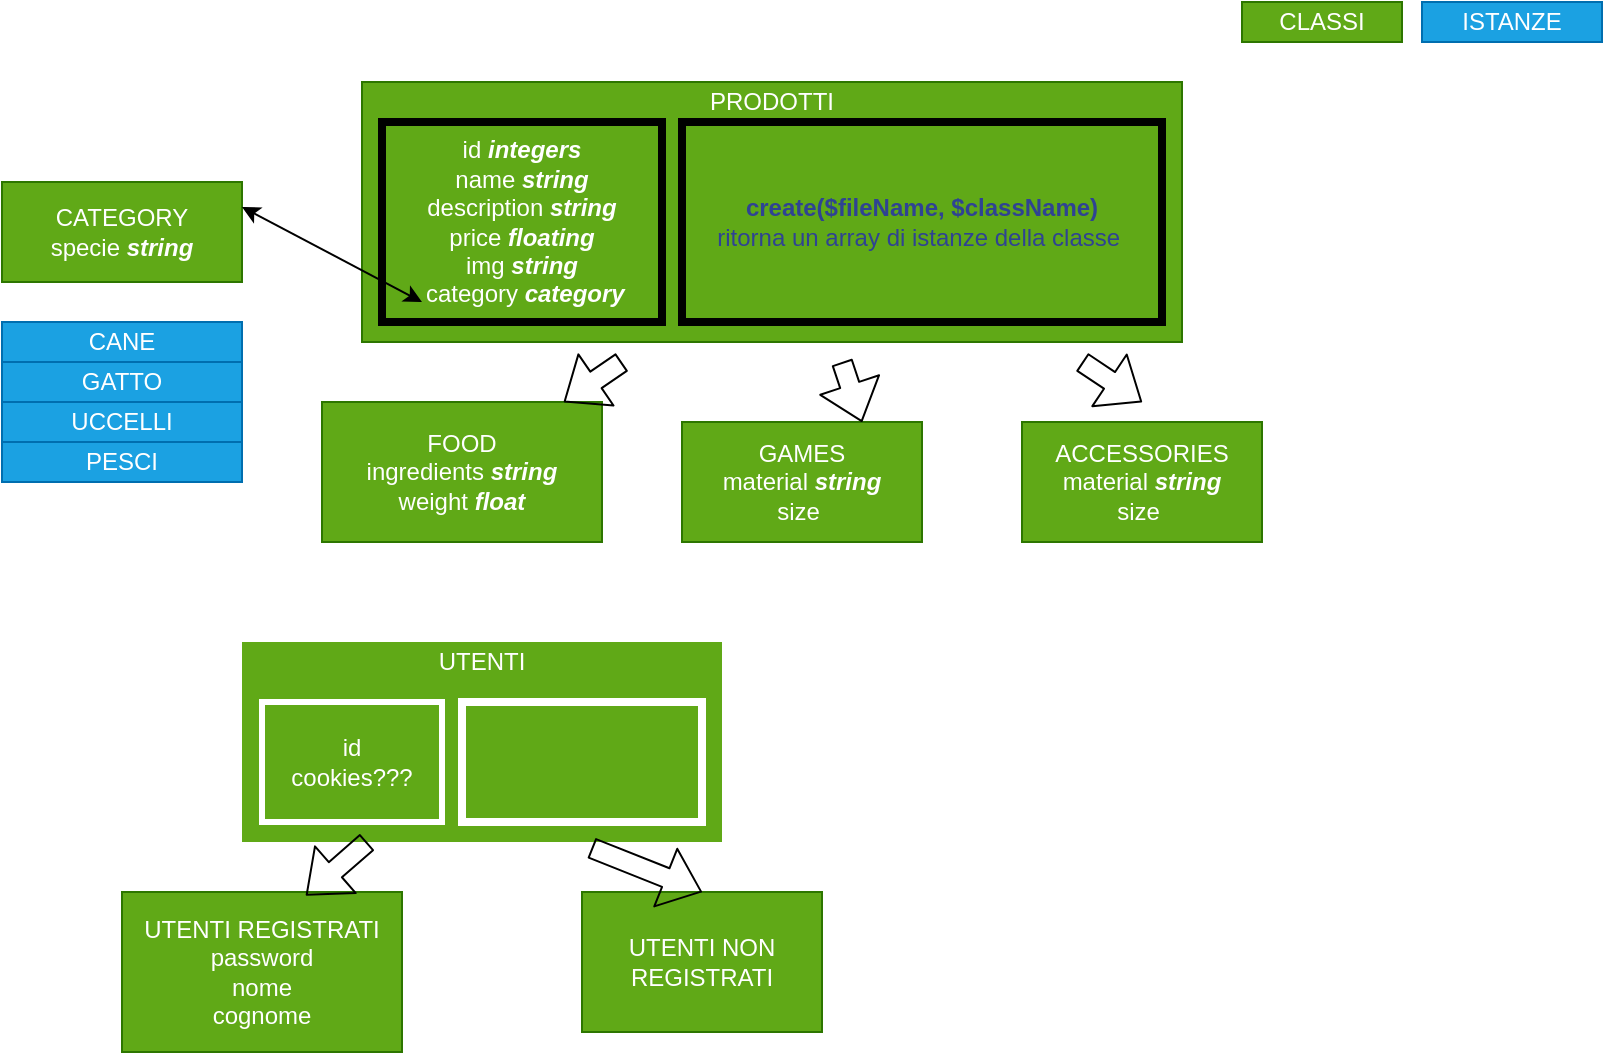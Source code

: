 <mxfile>
    <diagram id="0DfVgZLiSyY7PZttRIFc" name="Page-1">
        <mxGraphModel dx="1002" dy="563" grid="1" gridSize="10" guides="1" tooltips="1" connect="1" arrows="1" fold="1" page="1" pageScale="1" pageWidth="850" pageHeight="1100" math="0" shadow="0">
            <root>
                <mxCell id="0"/>
                <mxCell id="1" parent="0"/>
                <mxCell id="39" value="" style="rounded=0;whiteSpace=wrap;html=1;strokeColor=none;strokeWidth=3;fontColor=#ffffff;fillColor=#60a917;" vertex="1" parent="1">
                    <mxGeometry x="160" y="330" width="240" height="100" as="geometry"/>
                </mxCell>
                <mxCell id="2" value="&lt;b style=&quot;font-style: italic;&quot;&gt;&lt;br&gt;&lt;/b&gt;" style="rounded=0;whiteSpace=wrap;html=1;fillColor=#60a917;fontColor=#ffffff;strokeColor=#2D7600;" vertex="1" parent="1">
                    <mxGeometry x="220" y="50" width="410" height="130" as="geometry"/>
                </mxCell>
                <mxCell id="3" value="FOOD&lt;br&gt;ingredients &lt;b&gt;&lt;i&gt;string&lt;/i&gt;&lt;/b&gt;&lt;br&gt;weight&lt;b&gt; &lt;i style=&quot;&quot;&gt;float&lt;/i&gt;&lt;/b&gt;" style="rounded=0;whiteSpace=wrap;html=1;fillColor=#60a917;fontColor=#ffffff;strokeColor=#2D7600;" vertex="1" parent="1">
                    <mxGeometry x="200" y="210" width="140" height="70" as="geometry"/>
                </mxCell>
                <mxCell id="4" value="GAMES&lt;br&gt;material &lt;b&gt;&lt;i&gt;string&lt;/i&gt;&lt;/b&gt;&lt;br&gt;size&amp;nbsp;" style="rounded=0;whiteSpace=wrap;html=1;fillColor=#60a917;fontColor=#ffffff;strokeColor=#2D7600;" vertex="1" parent="1">
                    <mxGeometry x="380" y="220" width="120" height="60" as="geometry"/>
                </mxCell>
                <mxCell id="5" value="ACCESSORIES&lt;br&gt;material&amp;nbsp;&lt;b&gt;&lt;i&gt;string&lt;/i&gt;&lt;/b&gt;&lt;br&gt;size&amp;nbsp;" style="rounded=0;whiteSpace=wrap;html=1;fillColor=#60a917;fontColor=#ffffff;strokeColor=#2D7600;" vertex="1" parent="1">
                    <mxGeometry x="550" y="220" width="120" height="60" as="geometry"/>
                </mxCell>
                <mxCell id="6" value="CLASSI" style="rounded=0;whiteSpace=wrap;html=1;fillColor=#60a917;fontColor=#ffffff;strokeColor=#2D7600;" vertex="1" parent="1">
                    <mxGeometry x="660" y="10" width="80" height="20" as="geometry"/>
                </mxCell>
                <mxCell id="11" value="" style="shape=flexArrow;endArrow=classic;html=1;fontColor=#FFFFFF;" edge="1" parent="1" source="2">
                    <mxGeometry width="50" height="50" relative="1" as="geometry">
                        <mxPoint x="450" y="230" as="sourcePoint"/>
                        <mxPoint x="500" y="180" as="targetPoint"/>
                    </mxGeometry>
                </mxCell>
                <mxCell id="14" value="CATEGORY&lt;br&gt;specie &lt;b&gt;&lt;i&gt;string&lt;/i&gt;&lt;/b&gt;" style="rounded=0;whiteSpace=wrap;html=1;fontColor=#ffffff;fillColor=#60a917;strokeColor=#2D7600;" vertex="1" parent="1">
                    <mxGeometry x="40" y="100" width="120" height="50" as="geometry"/>
                </mxCell>
                <mxCell id="16" value="ISTANZE" style="rounded=0;whiteSpace=wrap;html=1;fontColor=#ffffff;fillColor=#1ba1e2;strokeColor=#006EAF;" vertex="1" parent="1">
                    <mxGeometry x="750" y="10" width="90" height="20" as="geometry"/>
                </mxCell>
                <mxCell id="17" value="CANE" style="rounded=0;whiteSpace=wrap;html=1;fontColor=#ffffff;fillColor=#1ba1e2;strokeColor=#006EAF;" vertex="1" parent="1">
                    <mxGeometry x="40" y="170" width="120" height="20" as="geometry"/>
                </mxCell>
                <mxCell id="18" value="GATTO" style="rounded=0;whiteSpace=wrap;html=1;fontColor=#ffffff;fillColor=#1ba1e2;strokeColor=#006EAF;" vertex="1" parent="1">
                    <mxGeometry x="40" y="190" width="120" height="20" as="geometry"/>
                </mxCell>
                <mxCell id="19" value="UCCELLI" style="rounded=0;whiteSpace=wrap;html=1;fontColor=#ffffff;fillColor=#1ba1e2;strokeColor=#006EAF;" vertex="1" parent="1">
                    <mxGeometry x="40" y="210" width="120" height="20" as="geometry"/>
                </mxCell>
                <mxCell id="20" value="PESCI" style="rounded=0;whiteSpace=wrap;html=1;fontColor=#ffffff;fillColor=#1ba1e2;strokeColor=#006EAF;" vertex="1" parent="1">
                    <mxGeometry x="40" y="230" width="120" height="20" as="geometry"/>
                </mxCell>
                <mxCell id="21" value="id&lt;br&gt;cookies???" style="rounded=0;whiteSpace=wrap;html=1;fontColor=#ffffff;fillColor=#60a917;strokeColor=#FFFFFF;perimeterSpacing=3;strokeWidth=3;" vertex="1" parent="1">
                    <mxGeometry x="170" y="360" width="90" height="60" as="geometry"/>
                </mxCell>
                <mxCell id="22" value="UTENTI REGISTRATI&lt;br&gt;password&lt;br&gt;nome&lt;br&gt;cognome" style="rounded=0;whiteSpace=wrap;html=1;fontColor=#ffffff;fillColor=#60a917;strokeColor=#2D7600;" vertex="1" parent="1">
                    <mxGeometry x="100" y="455" width="140" height="80" as="geometry"/>
                </mxCell>
                <mxCell id="23" value="UTENTI NON REGISTRATI" style="rounded=0;whiteSpace=wrap;html=1;fontColor=#ffffff;fillColor=#60a917;strokeColor=#2D7600;" vertex="1" parent="1">
                    <mxGeometry x="330" y="455" width="120" height="70" as="geometry"/>
                </mxCell>
                <mxCell id="28" value="id&amp;nbsp;&lt;i&gt;&lt;b&gt;integers&lt;/b&gt;&lt;/i&gt;&lt;br&gt;name&amp;nbsp;&lt;i&gt;&lt;b&gt;string&lt;/b&gt;&lt;/i&gt;&lt;br&gt;description&amp;nbsp;&lt;i&gt;&lt;b&gt;string&lt;/b&gt;&lt;/i&gt;&lt;br&gt;price&amp;nbsp;&lt;i&gt;&lt;b&gt;floating&lt;/b&gt;&lt;br&gt;&lt;/i&gt;img&amp;nbsp;&lt;b style=&quot;font-style: italic;&quot;&gt;string&lt;br&gt;&amp;nbsp;&lt;/b&gt;category&amp;nbsp;&lt;b style=&quot;font-style: italic;&quot;&gt;category&lt;/b&gt;" style="rounded=0;whiteSpace=wrap;html=1;fontColor=#ffffff;fillColor=#60a917;strokeColor=default;strokeWidth=4;perimeterSpacing=7;" vertex="1" parent="1">
                    <mxGeometry x="230" y="70" width="140" height="100" as="geometry"/>
                </mxCell>
                <mxCell id="29" value="&lt;font color=&quot;#2f4393&quot;&gt;&lt;b&gt;create($fileName, $className)&lt;/b&gt;&lt;br&gt;ritorna un array di istanze della classe&amp;nbsp;&lt;br&gt;&lt;/font&gt;" style="rounded=0;whiteSpace=wrap;html=1;fontColor=#ffffff;fillColor=#60a917;strokeColor=default;strokeWidth=4;perimeterSpacing=7;" vertex="1" parent="1">
                    <mxGeometry x="380" y="70" width="240" height="100" as="geometry"/>
                </mxCell>
                <mxCell id="32" value="PRODOTTI" style="rounded=0;whiteSpace=wrap;html=1;strokeColor=none;strokeWidth=4;fontColor=#ffffff;fillColor=#60a917;movable=0;resizable=0;rotatable=0;deletable=0;editable=0;connectable=0;" vertex="1" parent="1">
                    <mxGeometry x="365" y="60" width="120" as="geometry"/>
                </mxCell>
                <mxCell id="34" value="" style="endArrow=classic;startArrow=classic;html=1;fontColor=#FFFFFF;exitX=1;exitY=0.25;exitDx=0;exitDy=0;" edge="1" parent="1" source="14">
                    <mxGeometry width="50" height="50" relative="1" as="geometry">
                        <mxPoint x="210" y="210" as="sourcePoint"/>
                        <mxPoint x="250" y="160" as="targetPoint"/>
                    </mxGeometry>
                </mxCell>
                <mxCell id="36" value="" style="shape=flexArrow;endArrow=classic;html=1;fontColor=#FFFFFF;" edge="1" parent="1" target="3">
                    <mxGeometry width="50" height="50" relative="1" as="geometry">
                        <mxPoint x="350" y="190" as="sourcePoint"/>
                        <mxPoint x="260" y="160" as="targetPoint"/>
                    </mxGeometry>
                </mxCell>
                <mxCell id="37" value="" style="shape=flexArrow;endArrow=classic;html=1;fontColor=#FFFFFF;entryX=0.75;entryY=0;entryDx=0;entryDy=0;" edge="1" parent="1" target="4">
                    <mxGeometry width="50" height="50" relative="1" as="geometry">
                        <mxPoint x="460" y="190" as="sourcePoint"/>
                        <mxPoint x="260" y="160" as="targetPoint"/>
                    </mxGeometry>
                </mxCell>
                <mxCell id="38" value="" style="shape=flexArrow;endArrow=classic;html=1;fontColor=#FFFFFF;" edge="1" parent="1">
                    <mxGeometry width="50" height="50" relative="1" as="geometry">
                        <mxPoint x="580" y="190" as="sourcePoint"/>
                        <mxPoint x="610" y="210" as="targetPoint"/>
                    </mxGeometry>
                </mxCell>
                <mxCell id="40" value="UTENTI" style="rounded=0;whiteSpace=wrap;html=1;strokeColor=none;strokeWidth=3;fontColor=#ffffff;fillColor=#60a917;" vertex="1" parent="1">
                    <mxGeometry x="220" y="330" width="120" height="20" as="geometry"/>
                </mxCell>
                <mxCell id="41" value="" style="rounded=0;whiteSpace=wrap;html=1;strokeColor=#FFFFFF;strokeWidth=4;fontColor=#ffffff;fillColor=#60a917;" vertex="1" parent="1">
                    <mxGeometry x="270" y="360" width="120" height="60" as="geometry"/>
                </mxCell>
                <mxCell id="42" value="" style="shape=flexArrow;endArrow=classic;html=1;fontColor=#FFFFFF;entryX=0.657;entryY=0.021;entryDx=0;entryDy=0;entryPerimeter=0;" edge="1" parent="1" source="39" target="22">
                    <mxGeometry width="50" height="50" relative="1" as="geometry">
                        <mxPoint x="150" y="390" as="sourcePoint"/>
                        <mxPoint x="200" y="340" as="targetPoint"/>
                    </mxGeometry>
                </mxCell>
                <mxCell id="43" value="" style="shape=flexArrow;endArrow=classic;html=1;fontColor=#FFFFFF;entryX=0.5;entryY=0;entryDx=0;entryDy=0;exitX=0.728;exitY=1.03;exitDx=0;exitDy=0;exitPerimeter=0;" edge="1" parent="1" source="39" target="23">
                    <mxGeometry width="50" height="50" relative="1" as="geometry">
                        <mxPoint x="315" y="440" as="sourcePoint"/>
                        <mxPoint x="365" y="390" as="targetPoint"/>
                    </mxGeometry>
                </mxCell>
            </root>
        </mxGraphModel>
    </diagram>
</mxfile>